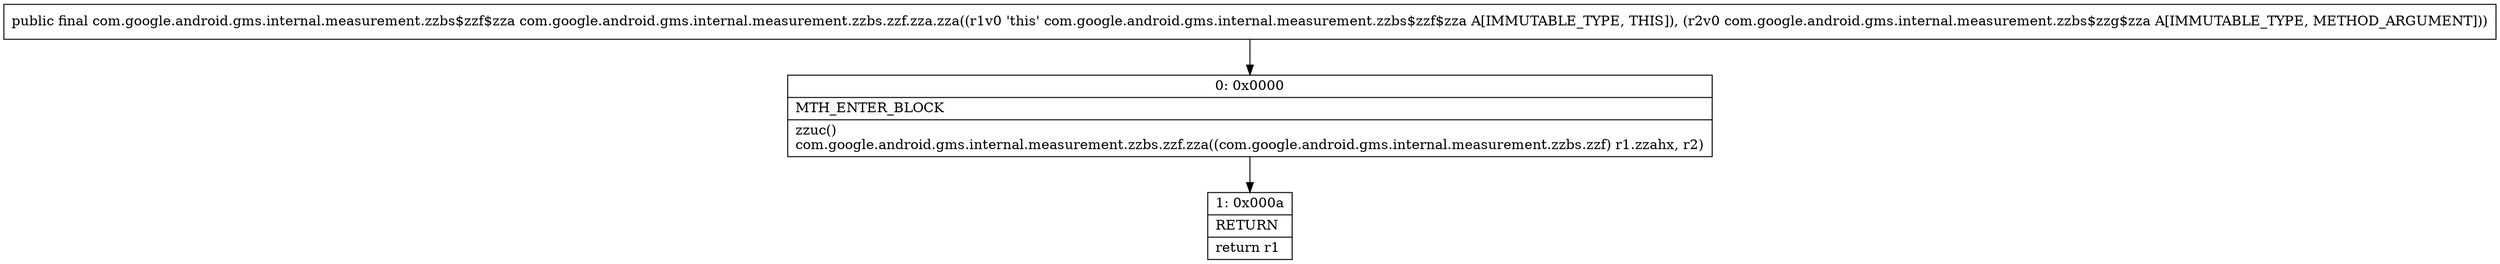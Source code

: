 digraph "CFG forcom.google.android.gms.internal.measurement.zzbs.zzf.zza.zza(Lcom\/google\/android\/gms\/internal\/measurement\/zzbs$zzg$zza;)Lcom\/google\/android\/gms\/internal\/measurement\/zzbs$zzf$zza;" {
Node_0 [shape=record,label="{0\:\ 0x0000|MTH_ENTER_BLOCK\l|zzuc()\lcom.google.android.gms.internal.measurement.zzbs.zzf.zza((com.google.android.gms.internal.measurement.zzbs.zzf) r1.zzahx, r2)\l}"];
Node_1 [shape=record,label="{1\:\ 0x000a|RETURN\l|return r1\l}"];
MethodNode[shape=record,label="{public final com.google.android.gms.internal.measurement.zzbs$zzf$zza com.google.android.gms.internal.measurement.zzbs.zzf.zza.zza((r1v0 'this' com.google.android.gms.internal.measurement.zzbs$zzf$zza A[IMMUTABLE_TYPE, THIS]), (r2v0 com.google.android.gms.internal.measurement.zzbs$zzg$zza A[IMMUTABLE_TYPE, METHOD_ARGUMENT])) }"];
MethodNode -> Node_0;
Node_0 -> Node_1;
}

